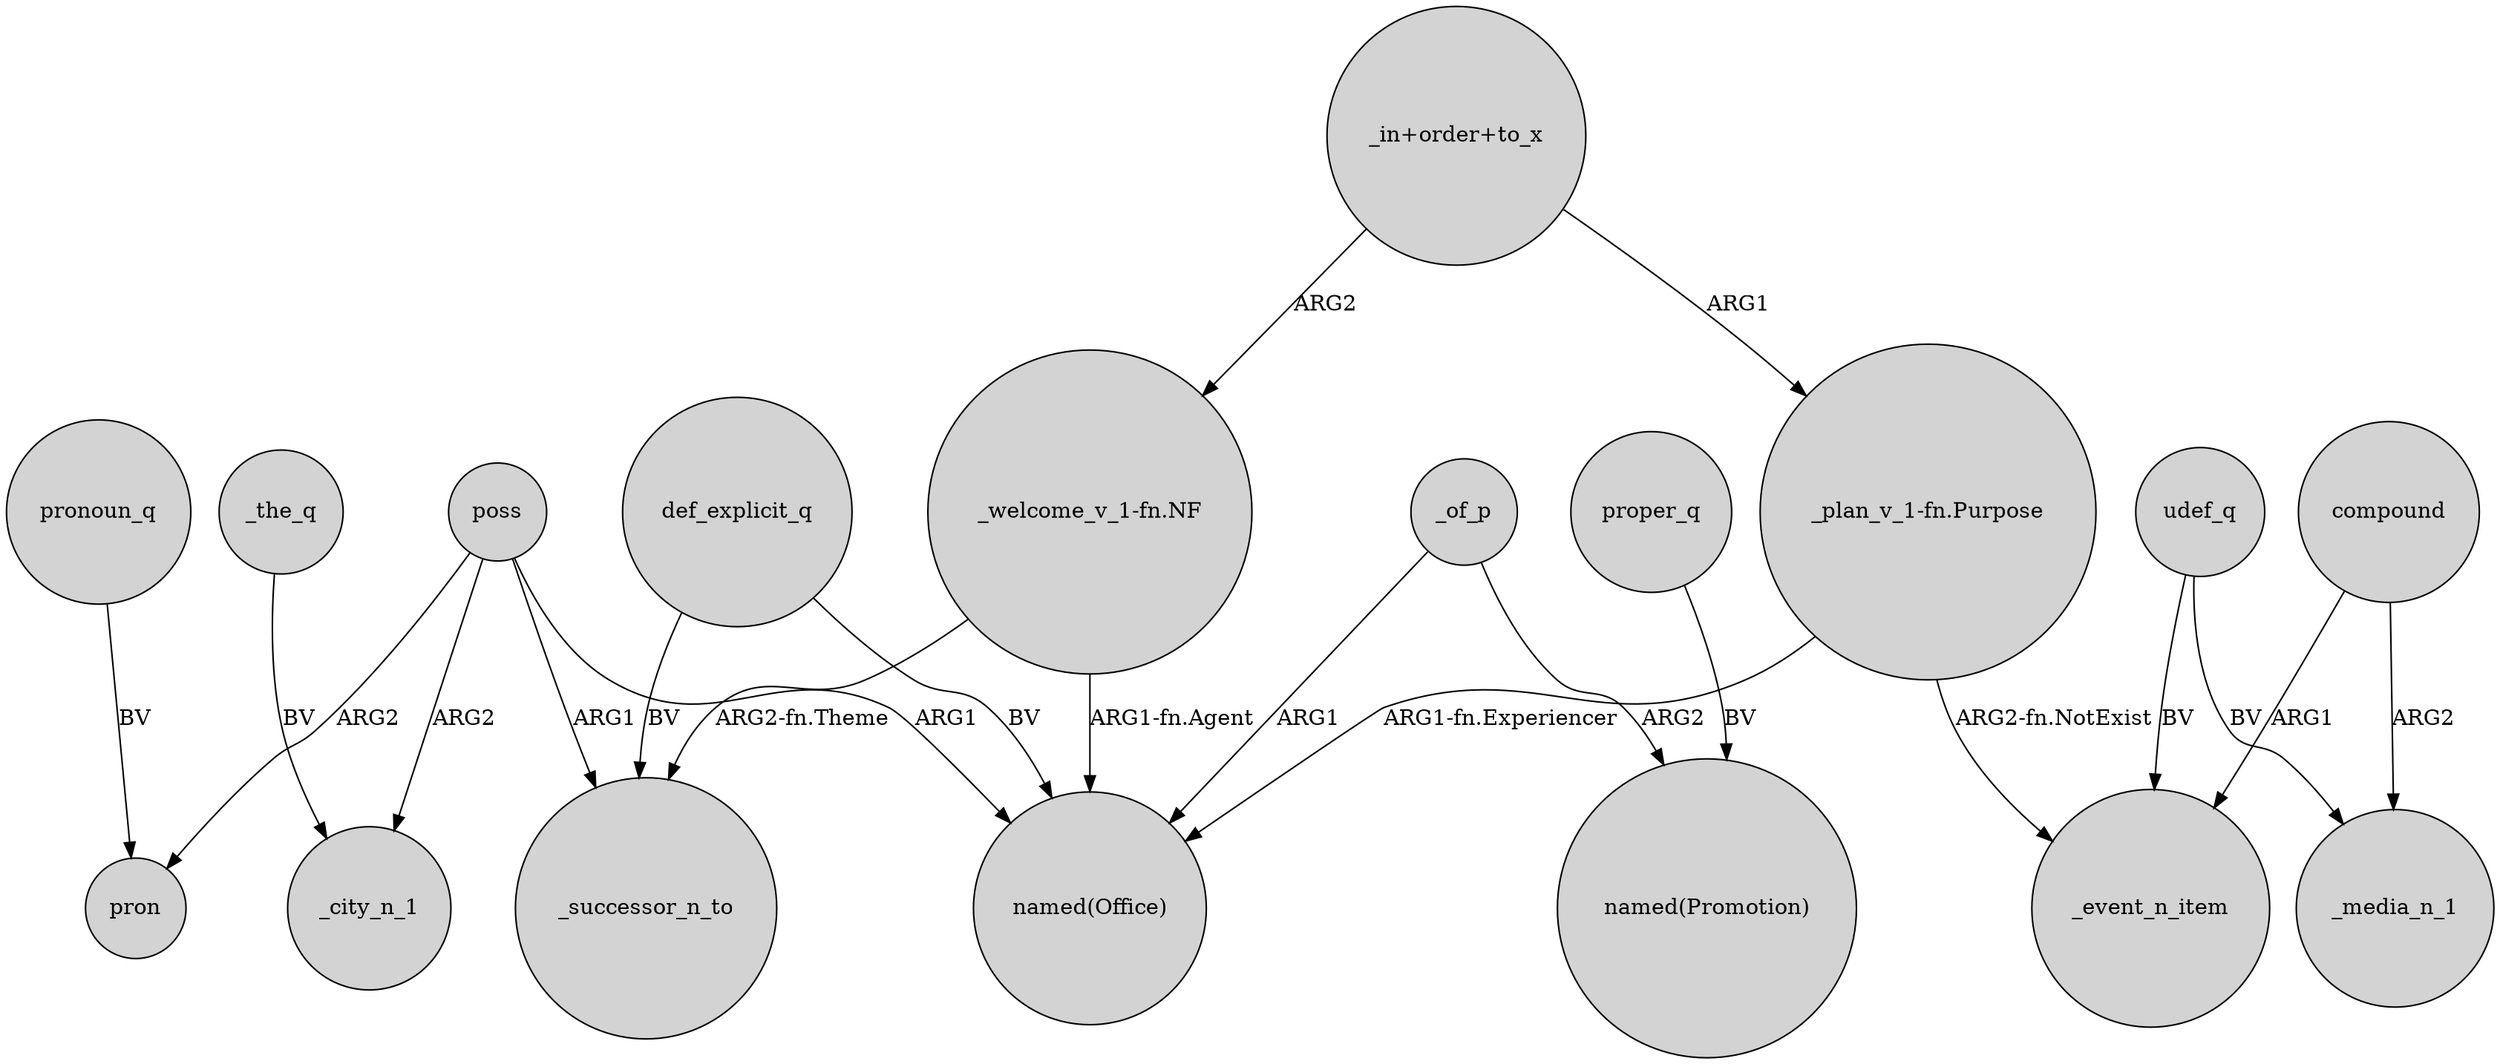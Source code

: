 digraph {
	node [shape=circle style=filled]
	poss -> pron [label=ARG2]
	poss -> _successor_n_to [label=ARG1]
	def_explicit_q -> _successor_n_to [label=BV]
	udef_q -> _media_n_1 [label=BV]
	poss -> "named(Office)" [label=ARG1]
	"_welcome_v_1-fn.NF" -> _successor_n_to [label="ARG2-fn.Theme"]
	compound -> _media_n_1 [label=ARG2]
	pronoun_q -> pron [label=BV]
	compound -> _event_n_item [label=ARG1]
	_of_p -> "named(Promotion)" [label=ARG2]
	"_in+order+to_x" -> "_plan_v_1-fn.Purpose" [label=ARG1]
	_of_p -> "named(Office)" [label=ARG1]
	def_explicit_q -> "named(Office)" [label=BV]
	"_plan_v_1-fn.Purpose" -> "named(Office)" [label="ARG1-fn.Experiencer"]
	"_welcome_v_1-fn.NF" -> "named(Office)" [label="ARG1-fn.Agent"]
	_the_q -> _city_n_1 [label=BV]
	"_plan_v_1-fn.Purpose" -> _event_n_item [label="ARG2-fn.NotExist"]
	poss -> _city_n_1 [label=ARG2]
	proper_q -> "named(Promotion)" [label=BV]
	udef_q -> _event_n_item [label=BV]
	"_in+order+to_x" -> "_welcome_v_1-fn.NF" [label=ARG2]
}
